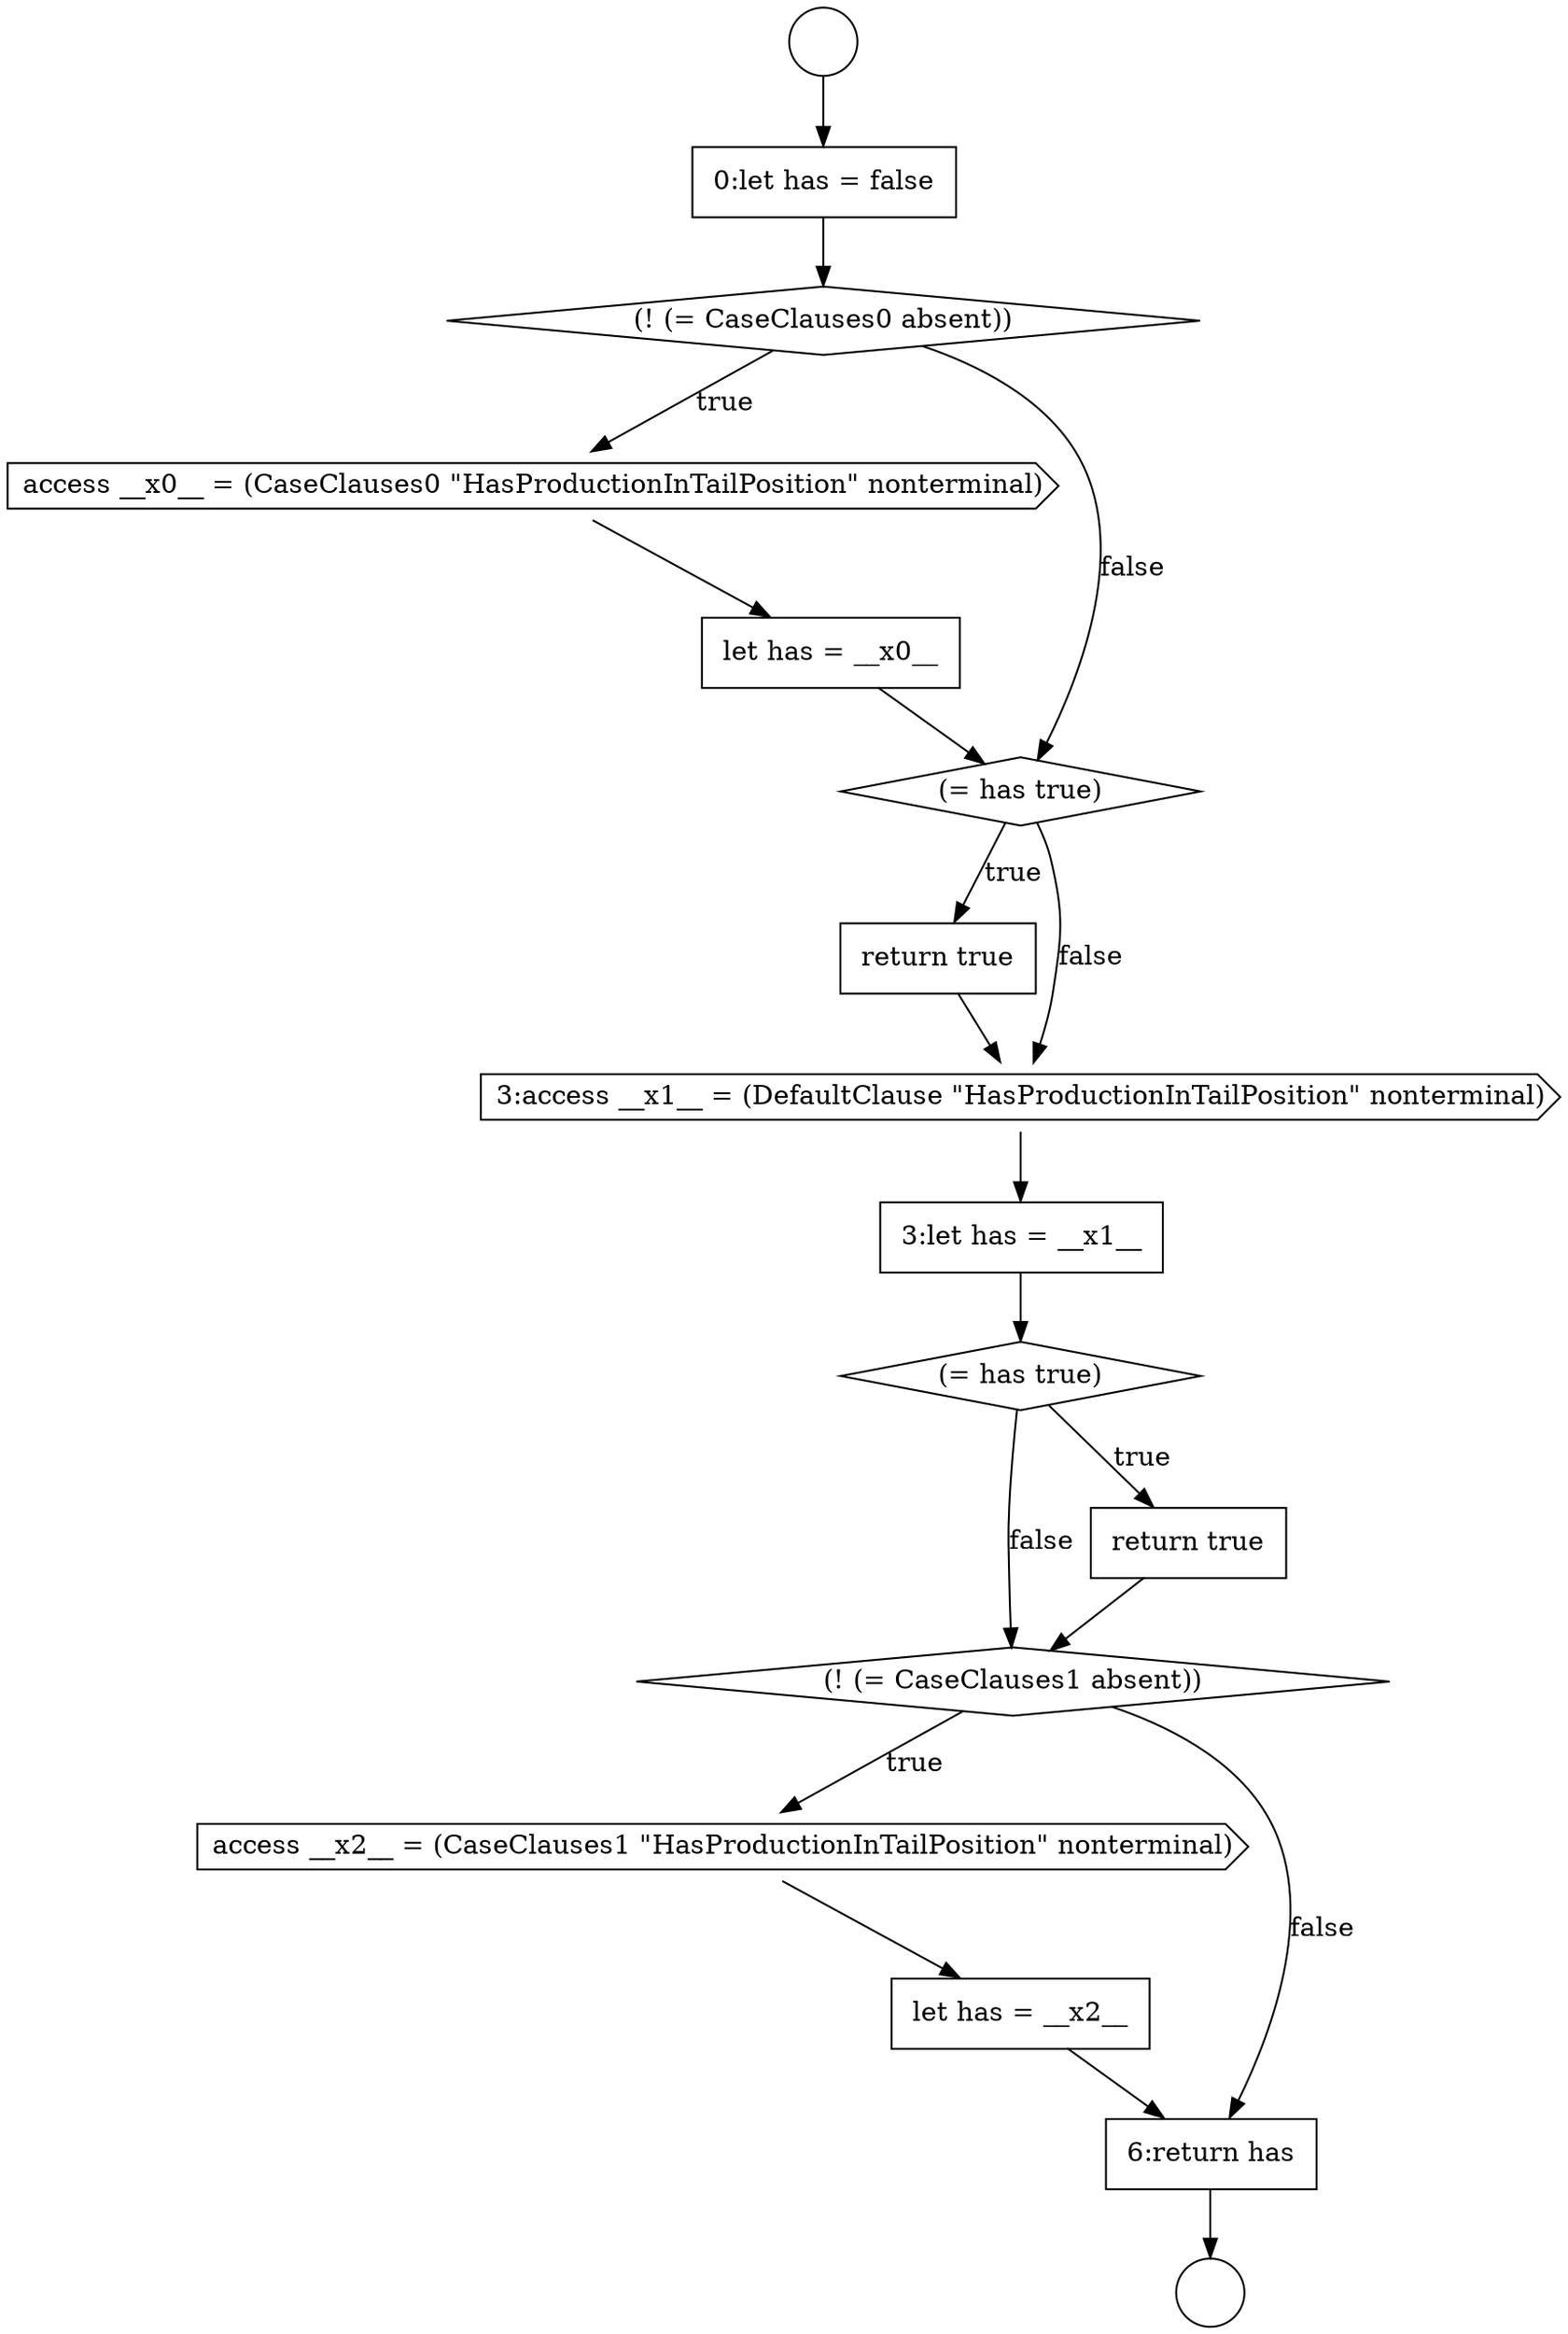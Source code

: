 digraph {
  node8709 [shape=none, margin=0, label=<<font color="black">
    <table border="0" cellborder="1" cellspacing="0" cellpadding="10">
      <tr><td align="left">0:let has = false</td></tr>
    </table>
  </font>> color="black" fillcolor="white" style=filled]
  node8717 [shape=diamond, label=<<font color="black">(= has true)</font>> color="black" fillcolor="white" style=filled]
  node8712 [shape=none, margin=0, label=<<font color="black">
    <table border="0" cellborder="1" cellspacing="0" cellpadding="10">
      <tr><td align="left">let has = __x0__</td></tr>
    </table>
  </font>> color="black" fillcolor="white" style=filled]
  node8714 [shape=none, margin=0, label=<<font color="black">
    <table border="0" cellborder="1" cellspacing="0" cellpadding="10">
      <tr><td align="left">return true</td></tr>
    </table>
  </font>> color="black" fillcolor="white" style=filled]
  node8708 [shape=circle label=" " color="black" fillcolor="white" style=filled]
  node8711 [shape=cds, label=<<font color="black">access __x0__ = (CaseClauses0 &quot;HasProductionInTailPosition&quot; nonterminal)</font>> color="black" fillcolor="white" style=filled]
  node8715 [shape=cds, label=<<font color="black">3:access __x1__ = (DefaultClause &quot;HasProductionInTailPosition&quot; nonterminal)</font>> color="black" fillcolor="white" style=filled]
  node8719 [shape=diamond, label=<<font color="black">(! (= CaseClauses1 absent))</font>> color="black" fillcolor="white" style=filled]
  node8707 [shape=circle label=" " color="black" fillcolor="white" style=filled]
  node8720 [shape=cds, label=<<font color="black">access __x2__ = (CaseClauses1 &quot;HasProductionInTailPosition&quot; nonterminal)</font>> color="black" fillcolor="white" style=filled]
  node8713 [shape=diamond, label=<<font color="black">(= has true)</font>> color="black" fillcolor="white" style=filled]
  node8718 [shape=none, margin=0, label=<<font color="black">
    <table border="0" cellborder="1" cellspacing="0" cellpadding="10">
      <tr><td align="left">return true</td></tr>
    </table>
  </font>> color="black" fillcolor="white" style=filled]
  node8722 [shape=none, margin=0, label=<<font color="black">
    <table border="0" cellborder="1" cellspacing="0" cellpadding="10">
      <tr><td align="left">6:return has</td></tr>
    </table>
  </font>> color="black" fillcolor="white" style=filled]
  node8716 [shape=none, margin=0, label=<<font color="black">
    <table border="0" cellborder="1" cellspacing="0" cellpadding="10">
      <tr><td align="left">3:let has = __x1__</td></tr>
    </table>
  </font>> color="black" fillcolor="white" style=filled]
  node8721 [shape=none, margin=0, label=<<font color="black">
    <table border="0" cellborder="1" cellspacing="0" cellpadding="10">
      <tr><td align="left">let has = __x2__</td></tr>
    </table>
  </font>> color="black" fillcolor="white" style=filled]
  node8710 [shape=diamond, label=<<font color="black">(! (= CaseClauses0 absent))</font>> color="black" fillcolor="white" style=filled]
  node8711 -> node8712 [ color="black"]
  node8720 -> node8721 [ color="black"]
  node8716 -> node8717 [ color="black"]
  node8718 -> node8719 [ color="black"]
  node8714 -> node8715 [ color="black"]
  node8722 -> node8708 [ color="black"]
  node8717 -> node8718 [label=<<font color="black">true</font>> color="black"]
  node8717 -> node8719 [label=<<font color="black">false</font>> color="black"]
  node8707 -> node8709 [ color="black"]
  node8715 -> node8716 [ color="black"]
  node8721 -> node8722 [ color="black"]
  node8719 -> node8720 [label=<<font color="black">true</font>> color="black"]
  node8719 -> node8722 [label=<<font color="black">false</font>> color="black"]
  node8709 -> node8710 [ color="black"]
  node8710 -> node8711 [label=<<font color="black">true</font>> color="black"]
  node8710 -> node8713 [label=<<font color="black">false</font>> color="black"]
  node8713 -> node8714 [label=<<font color="black">true</font>> color="black"]
  node8713 -> node8715 [label=<<font color="black">false</font>> color="black"]
  node8712 -> node8713 [ color="black"]
}
